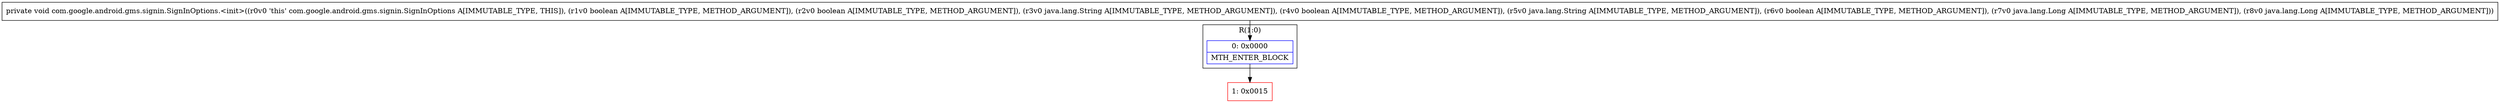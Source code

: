 digraph "CFG forcom.google.android.gms.signin.SignInOptions.\<init\>(ZZLjava\/lang\/String;ZLjava\/lang\/String;ZLjava\/lang\/Long;Ljava\/lang\/Long;)V" {
subgraph cluster_Region_430782636 {
label = "R(1:0)";
node [shape=record,color=blue];
Node_0 [shape=record,label="{0\:\ 0x0000|MTH_ENTER_BLOCK\l}"];
}
Node_1 [shape=record,color=red,label="{1\:\ 0x0015}"];
MethodNode[shape=record,label="{private void com.google.android.gms.signin.SignInOptions.\<init\>((r0v0 'this' com.google.android.gms.signin.SignInOptions A[IMMUTABLE_TYPE, THIS]), (r1v0 boolean A[IMMUTABLE_TYPE, METHOD_ARGUMENT]), (r2v0 boolean A[IMMUTABLE_TYPE, METHOD_ARGUMENT]), (r3v0 java.lang.String A[IMMUTABLE_TYPE, METHOD_ARGUMENT]), (r4v0 boolean A[IMMUTABLE_TYPE, METHOD_ARGUMENT]), (r5v0 java.lang.String A[IMMUTABLE_TYPE, METHOD_ARGUMENT]), (r6v0 boolean A[IMMUTABLE_TYPE, METHOD_ARGUMENT]), (r7v0 java.lang.Long A[IMMUTABLE_TYPE, METHOD_ARGUMENT]), (r8v0 java.lang.Long A[IMMUTABLE_TYPE, METHOD_ARGUMENT])) }"];
MethodNode -> Node_0;
Node_0 -> Node_1;
}

